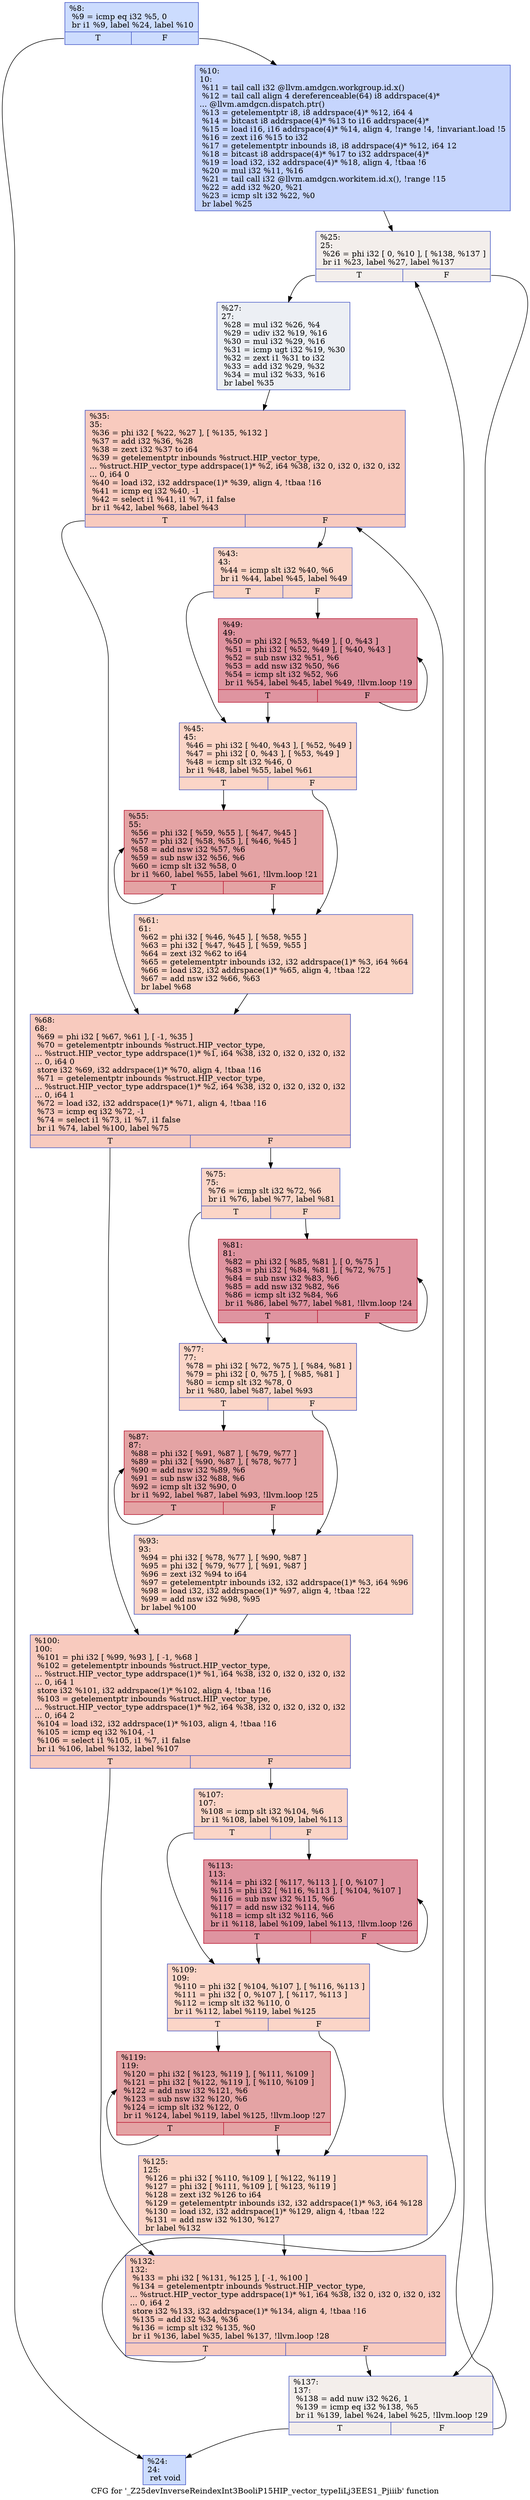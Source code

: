 digraph "CFG for '_Z25devInverseReindexInt3BooliP15HIP_vector_typeIiLj3EES1_Pjiiib' function" {
	label="CFG for '_Z25devInverseReindexInt3BooliP15HIP_vector_typeIiLj3EES1_Pjiiib' function";

	Node0x542e920 [shape=record,color="#3d50c3ff", style=filled, fillcolor="#8caffe70",label="{%8:\l  %9 = icmp eq i32 %5, 0\l  br i1 %9, label %24, label %10\l|{<s0>T|<s1>F}}"];
	Node0x542e920:s0 -> Node0x542da70;
	Node0x542e920:s1 -> Node0x542f050;
	Node0x542f050 [shape=record,color="#3d50c3ff", style=filled, fillcolor="#7ea1fa70",label="{%10:\l10:                                               \l  %11 = tail call i32 @llvm.amdgcn.workgroup.id.x()\l  %12 = tail call align 4 dereferenceable(64) i8 addrspace(4)*\l... @llvm.amdgcn.dispatch.ptr()\l  %13 = getelementptr i8, i8 addrspace(4)* %12, i64 4\l  %14 = bitcast i8 addrspace(4)* %13 to i16 addrspace(4)*\l  %15 = load i16, i16 addrspace(4)* %14, align 4, !range !4, !invariant.load !5\l  %16 = zext i16 %15 to i32\l  %17 = getelementptr inbounds i8, i8 addrspace(4)* %12, i64 12\l  %18 = bitcast i8 addrspace(4)* %17 to i32 addrspace(4)*\l  %19 = load i32, i32 addrspace(4)* %18, align 4, !tbaa !6\l  %20 = mul i32 %11, %16\l  %21 = tail call i32 @llvm.amdgcn.workitem.id.x(), !range !15\l  %22 = add i32 %20, %21\l  %23 = icmp slt i32 %22, %0\l  br label %25\l}"];
	Node0x542f050 -> Node0x5430d00;
	Node0x542da70 [shape=record,color="#3d50c3ff", style=filled, fillcolor="#8caffe70",label="{%24:\l24:                                               \l  ret void\l}"];
	Node0x5430d00 [shape=record,color="#3d50c3ff", style=filled, fillcolor="#e5d8d170",label="{%25:\l25:                                               \l  %26 = phi i32 [ 0, %10 ], [ %138, %137 ]\l  br i1 %23, label %27, label %137\l|{<s0>T|<s1>F}}"];
	Node0x5430d00:s0 -> Node0x5430f50;
	Node0x5430d00:s1 -> Node0x5430e50;
	Node0x5430f50 [shape=record,color="#3d50c3ff", style=filled, fillcolor="#d4dbe670",label="{%27:\l27:                                               \l  %28 = mul i32 %26, %4\l  %29 = udiv i32 %19, %16\l  %30 = mul i32 %29, %16\l  %31 = icmp ugt i32 %19, %30\l  %32 = zext i1 %31 to i32\l  %33 = add i32 %29, %32\l  %34 = mul i32 %33, %16\l  br label %35\l}"];
	Node0x5430f50 -> Node0x5430500;
	Node0x5430500 [shape=record,color="#3d50c3ff", style=filled, fillcolor="#ef886b70",label="{%35:\l35:                                               \l  %36 = phi i32 [ %22, %27 ], [ %135, %132 ]\l  %37 = add i32 %36, %28\l  %38 = zext i32 %37 to i64\l  %39 = getelementptr inbounds %struct.HIP_vector_type,\l... %struct.HIP_vector_type addrspace(1)* %2, i64 %38, i32 0, i32 0, i32 0, i32\l... 0, i64 0\l  %40 = load i32, i32 addrspace(1)* %39, align 4, !tbaa !16\l  %41 = icmp eq i32 %40, -1\l  %42 = select i1 %41, i1 %7, i1 false\l  br i1 %42, label %68, label %43\l|{<s0>T|<s1>F}}"];
	Node0x5430500:s0 -> Node0x5431d60;
	Node0x5430500:s1 -> Node0x5431df0;
	Node0x5431df0 [shape=record,color="#3d50c3ff", style=filled, fillcolor="#f5a08170",label="{%43:\l43:                                               \l  %44 = icmp slt i32 %40, %6\l  br i1 %44, label %45, label %49\l|{<s0>T|<s1>F}}"];
	Node0x5431df0:s0 -> Node0x5431fc0;
	Node0x5431df0:s1 -> Node0x5432010;
	Node0x5431fc0 [shape=record,color="#3d50c3ff", style=filled, fillcolor="#f5a08170",label="{%45:\l45:                                               \l  %46 = phi i32 [ %40, %43 ], [ %52, %49 ]\l  %47 = phi i32 [ 0, %43 ], [ %53, %49 ]\l  %48 = icmp slt i32 %46, 0\l  br i1 %48, label %55, label %61\l|{<s0>T|<s1>F}}"];
	Node0x5431fc0:s0 -> Node0x54323e0;
	Node0x5431fc0:s1 -> Node0x5432470;
	Node0x5432010 [shape=record,color="#b70d28ff", style=filled, fillcolor="#b70d2870",label="{%49:\l49:                                               \l  %50 = phi i32 [ %53, %49 ], [ 0, %43 ]\l  %51 = phi i32 [ %52, %49 ], [ %40, %43 ]\l  %52 = sub nsw i32 %51, %6\l  %53 = add nsw i32 %50, %6\l  %54 = icmp slt i32 %52, %6\l  br i1 %54, label %45, label %49, !llvm.loop !19\l|{<s0>T|<s1>F}}"];
	Node0x5432010:s0 -> Node0x5431fc0;
	Node0x5432010:s1 -> Node0x5432010;
	Node0x54323e0 [shape=record,color="#b70d28ff", style=filled, fillcolor="#c32e3170",label="{%55:\l55:                                               \l  %56 = phi i32 [ %59, %55 ], [ %47, %45 ]\l  %57 = phi i32 [ %58, %55 ], [ %46, %45 ]\l  %58 = add nsw i32 %57, %6\l  %59 = sub nsw i32 %56, %6\l  %60 = icmp slt i32 %58, 0\l  br i1 %60, label %55, label %61, !llvm.loop !21\l|{<s0>T|<s1>F}}"];
	Node0x54323e0:s0 -> Node0x54323e0;
	Node0x54323e0:s1 -> Node0x5432470;
	Node0x5432470 [shape=record,color="#3d50c3ff", style=filled, fillcolor="#f5a08170",label="{%61:\l61:                                               \l  %62 = phi i32 [ %46, %45 ], [ %58, %55 ]\l  %63 = phi i32 [ %47, %45 ], [ %59, %55 ]\l  %64 = zext i32 %62 to i64\l  %65 = getelementptr inbounds i32, i32 addrspace(1)* %3, i64 %64\l  %66 = load i32, i32 addrspace(1)* %65, align 4, !tbaa !22\l  %67 = add nsw i32 %66, %63\l  br label %68\l}"];
	Node0x5432470 -> Node0x5431d60;
	Node0x5431d60 [shape=record,color="#3d50c3ff", style=filled, fillcolor="#ef886b70",label="{%68:\l68:                                               \l  %69 = phi i32 [ %67, %61 ], [ -1, %35 ]\l  %70 = getelementptr inbounds %struct.HIP_vector_type,\l... %struct.HIP_vector_type addrspace(1)* %1, i64 %38, i32 0, i32 0, i32 0, i32\l... 0, i64 0\l  store i32 %69, i32 addrspace(1)* %70, align 4, !tbaa !16\l  %71 = getelementptr inbounds %struct.HIP_vector_type,\l... %struct.HIP_vector_type addrspace(1)* %2, i64 %38, i32 0, i32 0, i32 0, i32\l... 0, i64 1\l  %72 = load i32, i32 addrspace(1)* %71, align 4, !tbaa !16\l  %73 = icmp eq i32 %72, -1\l  %74 = select i1 %73, i1 %7, i1 false\l  br i1 %74, label %100, label %75\l|{<s0>T|<s1>F}}"];
	Node0x5431d60:s0 -> Node0x5434110;
	Node0x5431d60:s1 -> Node0x5434160;
	Node0x5434160 [shape=record,color="#3d50c3ff", style=filled, fillcolor="#f5a08170",label="{%75:\l75:                                               \l  %76 = icmp slt i32 %72, %6\l  br i1 %76, label %77, label %81\l|{<s0>T|<s1>F}}"];
	Node0x5434160:s0 -> Node0x5434330;
	Node0x5434160:s1 -> Node0x5434380;
	Node0x5434330 [shape=record,color="#3d50c3ff", style=filled, fillcolor="#f5a08170",label="{%77:\l77:                                               \l  %78 = phi i32 [ %72, %75 ], [ %84, %81 ]\l  %79 = phi i32 [ 0, %75 ], [ %85, %81 ]\l  %80 = icmp slt i32 %78, 0\l  br i1 %80, label %87, label %93\l|{<s0>T|<s1>F}}"];
	Node0x5434330:s0 -> Node0x5434720;
	Node0x5434330:s1 -> Node0x54347b0;
	Node0x5434380 [shape=record,color="#b70d28ff", style=filled, fillcolor="#b70d2870",label="{%81:\l81:                                               \l  %82 = phi i32 [ %85, %81 ], [ 0, %75 ]\l  %83 = phi i32 [ %84, %81 ], [ %72, %75 ]\l  %84 = sub nsw i32 %83, %6\l  %85 = add nsw i32 %82, %6\l  %86 = icmp slt i32 %84, %6\l  br i1 %86, label %77, label %81, !llvm.loop !24\l|{<s0>T|<s1>F}}"];
	Node0x5434380:s0 -> Node0x5434330;
	Node0x5434380:s1 -> Node0x5434380;
	Node0x5434720 [shape=record,color="#b70d28ff", style=filled, fillcolor="#c32e3170",label="{%87:\l87:                                               \l  %88 = phi i32 [ %91, %87 ], [ %79, %77 ]\l  %89 = phi i32 [ %90, %87 ], [ %78, %77 ]\l  %90 = add nsw i32 %89, %6\l  %91 = sub nsw i32 %88, %6\l  %92 = icmp slt i32 %90, 0\l  br i1 %92, label %87, label %93, !llvm.loop !25\l|{<s0>T|<s1>F}}"];
	Node0x5434720:s0 -> Node0x5434720;
	Node0x5434720:s1 -> Node0x54347b0;
	Node0x54347b0 [shape=record,color="#3d50c3ff", style=filled, fillcolor="#f5a08170",label="{%93:\l93:                                               \l  %94 = phi i32 [ %78, %77 ], [ %90, %87 ]\l  %95 = phi i32 [ %79, %77 ], [ %91, %87 ]\l  %96 = zext i32 %94 to i64\l  %97 = getelementptr inbounds i32, i32 addrspace(1)* %3, i64 %96\l  %98 = load i32, i32 addrspace(1)* %97, align 4, !tbaa !22\l  %99 = add nsw i32 %98, %95\l  br label %100\l}"];
	Node0x54347b0 -> Node0x5434110;
	Node0x5434110 [shape=record,color="#3d50c3ff", style=filled, fillcolor="#ef886b70",label="{%100:\l100:                                              \l  %101 = phi i32 [ %99, %93 ], [ -1, %68 ]\l  %102 = getelementptr inbounds %struct.HIP_vector_type,\l... %struct.HIP_vector_type addrspace(1)* %1, i64 %38, i32 0, i32 0, i32 0, i32\l... 0, i64 1\l  store i32 %101, i32 addrspace(1)* %102, align 4, !tbaa !16\l  %103 = getelementptr inbounds %struct.HIP_vector_type,\l... %struct.HIP_vector_type addrspace(1)* %2, i64 %38, i32 0, i32 0, i32 0, i32\l... 0, i64 2\l  %104 = load i32, i32 addrspace(1)* %103, align 4, !tbaa !16\l  %105 = icmp eq i32 %104, -1\l  %106 = select i1 %105, i1 %7, i1 false\l  br i1 %106, label %132, label %107\l|{<s0>T|<s1>F}}"];
	Node0x5434110:s0 -> Node0x5431650;
	Node0x5434110:s1 -> Node0x5436150;
	Node0x5436150 [shape=record,color="#3d50c3ff", style=filled, fillcolor="#f5a08170",label="{%107:\l107:                                              \l  %108 = icmp slt i32 %104, %6\l  br i1 %108, label %109, label %113\l|{<s0>T|<s1>F}}"];
	Node0x5436150:s0 -> Node0x54362e0;
	Node0x5436150:s1 -> Node0x5436330;
	Node0x54362e0 [shape=record,color="#3d50c3ff", style=filled, fillcolor="#f5a08170",label="{%109:\l109:                                              \l  %110 = phi i32 [ %104, %107 ], [ %116, %113 ]\l  %111 = phi i32 [ 0, %107 ], [ %117, %113 ]\l  %112 = icmp slt i32 %110, 0\l  br i1 %112, label %119, label %125\l|{<s0>T|<s1>F}}"];
	Node0x54362e0:s0 -> Node0x5436690;
	Node0x54362e0:s1 -> Node0x5436720;
	Node0x5436330 [shape=record,color="#b70d28ff", style=filled, fillcolor="#b70d2870",label="{%113:\l113:                                              \l  %114 = phi i32 [ %117, %113 ], [ 0, %107 ]\l  %115 = phi i32 [ %116, %113 ], [ %104, %107 ]\l  %116 = sub nsw i32 %115, %6\l  %117 = add nsw i32 %114, %6\l  %118 = icmp slt i32 %116, %6\l  br i1 %118, label %109, label %113, !llvm.loop !26\l|{<s0>T|<s1>F}}"];
	Node0x5436330:s0 -> Node0x54362e0;
	Node0x5436330:s1 -> Node0x5436330;
	Node0x5436690 [shape=record,color="#b70d28ff", style=filled, fillcolor="#c32e3170",label="{%119:\l119:                                              \l  %120 = phi i32 [ %123, %119 ], [ %111, %109 ]\l  %121 = phi i32 [ %122, %119 ], [ %110, %109 ]\l  %122 = add nsw i32 %121, %6\l  %123 = sub nsw i32 %120, %6\l  %124 = icmp slt i32 %122, 0\l  br i1 %124, label %119, label %125, !llvm.loop !27\l|{<s0>T|<s1>F}}"];
	Node0x5436690:s0 -> Node0x5436690;
	Node0x5436690:s1 -> Node0x5436720;
	Node0x5436720 [shape=record,color="#3d50c3ff", style=filled, fillcolor="#f5a08170",label="{%125:\l125:                                              \l  %126 = phi i32 [ %110, %109 ], [ %122, %119 ]\l  %127 = phi i32 [ %111, %109 ], [ %123, %119 ]\l  %128 = zext i32 %126 to i64\l  %129 = getelementptr inbounds i32, i32 addrspace(1)* %3, i64 %128\l  %130 = load i32, i32 addrspace(1)* %129, align 4, !tbaa !22\l  %131 = add nsw i32 %130, %127\l  br label %132\l}"];
	Node0x5436720 -> Node0x5431650;
	Node0x5431650 [shape=record,color="#3d50c3ff", style=filled, fillcolor="#ef886b70",label="{%132:\l132:                                              \l  %133 = phi i32 [ %131, %125 ], [ -1, %100 ]\l  %134 = getelementptr inbounds %struct.HIP_vector_type,\l... %struct.HIP_vector_type addrspace(1)* %1, i64 %38, i32 0, i32 0, i32 0, i32\l... 0, i64 2\l  store i32 %133, i32 addrspace(1)* %134, align 4, !tbaa !16\l  %135 = add i32 %34, %36\l  %136 = icmp slt i32 %135, %0\l  br i1 %136, label %35, label %137, !llvm.loop !28\l|{<s0>T|<s1>F}}"];
	Node0x5431650:s0 -> Node0x5430500;
	Node0x5431650:s1 -> Node0x5430e50;
	Node0x5430e50 [shape=record,color="#3d50c3ff", style=filled, fillcolor="#e5d8d170",label="{%137:\l137:                                              \l  %138 = add nuw i32 %26, 1\l  %139 = icmp eq i32 %138, %5\l  br i1 %139, label %24, label %25, !llvm.loop !29\l|{<s0>T|<s1>F}}"];
	Node0x5430e50:s0 -> Node0x542da70;
	Node0x5430e50:s1 -> Node0x5430d00;
}
